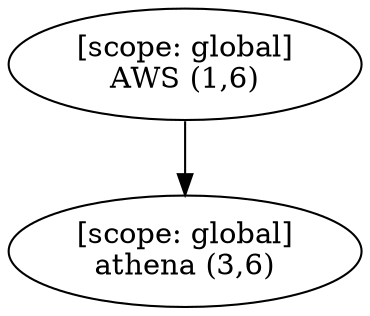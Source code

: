 digraph G {
  graph [ rankdir =TB ];
subgraph global {
  graph [ label = "Scope [global]" ];
  "[scope: global]
AWS (1,6)";
  "[scope: global]
athena (3,6)";
}

  "[scope: global]
AWS (1,6)" -> "[scope: global]
athena (3,6)";
}
